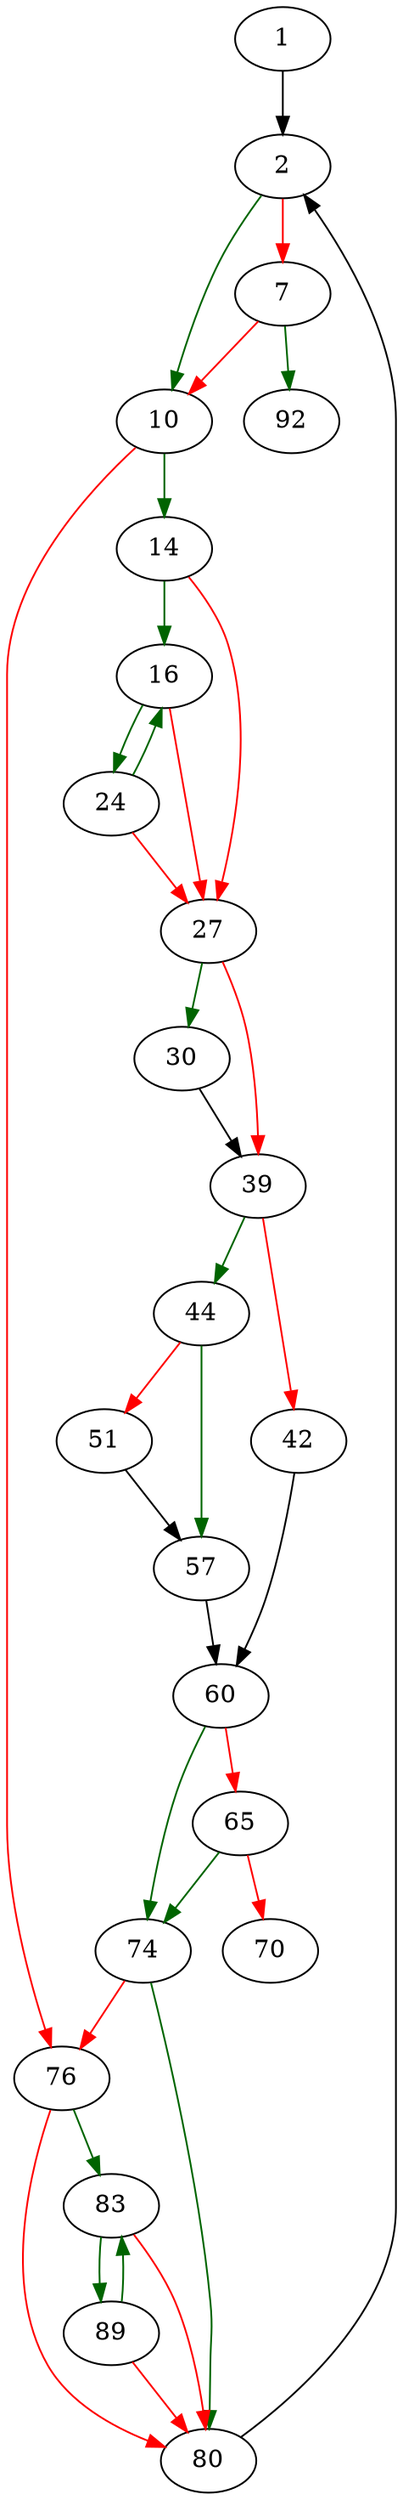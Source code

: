 strict digraph "squeeze_filter" {
	// Node definitions.
	1 [entry=true];
	2;
	10;
	7;
	92;
	14;
	76;
	16;
	27;
	24;
	30;
	39;
	44;
	42;
	60;
	57;
	51;
	74;
	65;
	70;
	80;
	83;
	89;

	// Edge definitions.
	1 -> 2;
	2 -> 10 [
		color=darkgreen
		cond=true
	];
	2 -> 7 [
		color=red
		cond=false
	];
	10 -> 14 [
		color=darkgreen
		cond=true
	];
	10 -> 76 [
		color=red
		cond=false
	];
	7 -> 10 [
		color=red
		cond=false
	];
	7 -> 92 [
		color=darkgreen
		cond=true
	];
	14 -> 16 [
		color=darkgreen
		cond=true
	];
	14 -> 27 [
		color=red
		cond=false
	];
	76 -> 80 [
		color=red
		cond=false
	];
	76 -> 83 [
		color=darkgreen
		cond=true
	];
	16 -> 27 [
		color=red
		cond=false
	];
	16 -> 24 [
		color=darkgreen
		cond=true
	];
	27 -> 30 [
		color=darkgreen
		cond=true
	];
	27 -> 39 [
		color=red
		cond=false
	];
	24 -> 16 [
		color=darkgreen
		cond=true
	];
	24 -> 27 [
		color=red
		cond=false
	];
	30 -> 39;
	39 -> 44 [
		color=darkgreen
		cond=true
	];
	39 -> 42 [
		color=red
		cond=false
	];
	44 -> 57 [
		color=darkgreen
		cond=true
	];
	44 -> 51 [
		color=red
		cond=false
	];
	42 -> 60;
	60 -> 74 [
		color=darkgreen
		cond=true
	];
	60 -> 65 [
		color=red
		cond=false
	];
	57 -> 60;
	51 -> 57;
	74 -> 76 [
		color=red
		cond=false
	];
	74 -> 80 [
		color=darkgreen
		cond=true
	];
	65 -> 74 [
		color=darkgreen
		cond=true
	];
	65 -> 70 [
		color=red
		cond=false
	];
	80 -> 2;
	83 -> 80 [
		color=red
		cond=false
	];
	83 -> 89 [
		color=darkgreen
		cond=true
	];
	89 -> 80 [
		color=red
		cond=false
	];
	89 -> 83 [
		color=darkgreen
		cond=true
	];
}